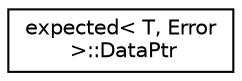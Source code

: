 digraph "Graphical Class Hierarchy"
{
  edge [fontname="Helvetica",fontsize="10",labelfontname="Helvetica",labelfontsize="10"];
  node [fontname="Helvetica",fontsize="10",shape=record];
  rankdir="LR";
  Node0 [label="expected\< T, Error\l \>::DataPtr",height=0.2,width=0.4,color="black", fillcolor="white", style="filled",URL="$structexpected_1_1_data_ptr.html"];
}
